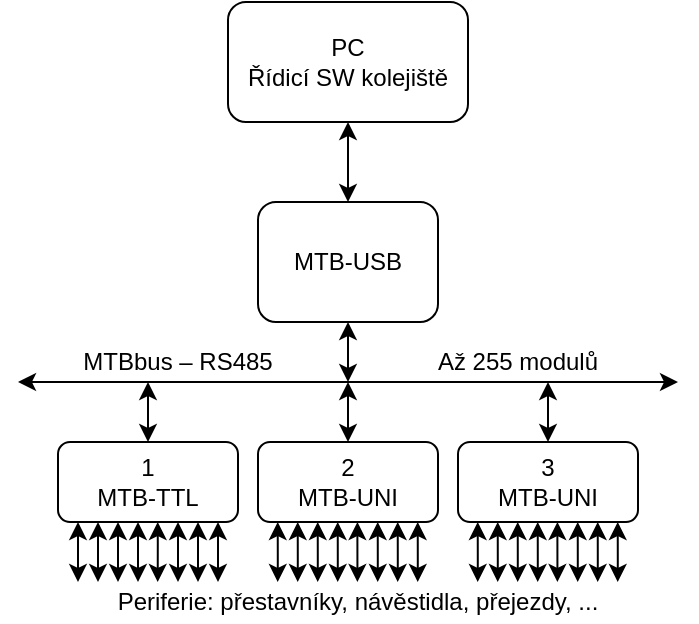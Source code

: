 <mxfile version="14.6.6" type="device"><diagram id="Jwc0q9FB26xdT7_EAWvq" name="Page-1"><mxGraphModel dx="677" dy="450" grid="1" gridSize="10" guides="1" tooltips="1" connect="1" arrows="1" fold="1" page="1" pageScale="1" pageWidth="850" pageHeight="1100" math="0" shadow="0"><root><mxCell id="0"/><mxCell id="1" parent="0"/><mxCell id="6x0s3EIs6-m69cA4R1r7-1" value="PC&lt;br&gt;Řídicí SW kolejiště" style="rounded=1;whiteSpace=wrap;html=1;" vertex="1" parent="1"><mxGeometry x="345" y="300" width="120" height="60" as="geometry"/></mxCell><mxCell id="6x0s3EIs6-m69cA4R1r7-12" style="edgeStyle=orthogonalEdgeStyle;rounded=0;orthogonalLoop=1;jettySize=auto;html=1;startArrow=classic;startFill=1;" edge="1" parent="1" source="6x0s3EIs6-m69cA4R1r7-4"><mxGeometry relative="1" as="geometry"><mxPoint x="405" y="490" as="targetPoint"/></mxGeometry></mxCell><mxCell id="6x0s3EIs6-m69cA4R1r7-45" style="edgeStyle=orthogonalEdgeStyle;rounded=0;orthogonalLoop=1;jettySize=auto;html=1;entryX=0.5;entryY=1;entryDx=0;entryDy=0;startArrow=classic;startFill=1;" edge="1" parent="1" source="6x0s3EIs6-m69cA4R1r7-4" target="6x0s3EIs6-m69cA4R1r7-1"><mxGeometry relative="1" as="geometry"/></mxCell><mxCell id="6x0s3EIs6-m69cA4R1r7-4" value="MTB-USB" style="rounded=1;whiteSpace=wrap;html=1;" vertex="1" parent="1"><mxGeometry x="360" y="400" width="90" height="60" as="geometry"/></mxCell><mxCell id="6x0s3EIs6-m69cA4R1r7-13" style="edgeStyle=orthogonalEdgeStyle;rounded=0;orthogonalLoop=1;jettySize=auto;html=1;startArrow=classic;startFill=1;" edge="1" parent="1" source="6x0s3EIs6-m69cA4R1r7-5"><mxGeometry relative="1" as="geometry"><mxPoint x="405" y="490" as="targetPoint"/></mxGeometry></mxCell><mxCell id="6x0s3EIs6-m69cA4R1r7-5" value="&lt;div&gt;2&lt;br&gt;MTB-UNI&lt;/div&gt;" style="rounded=1;whiteSpace=wrap;html=1;" vertex="1" parent="1"><mxGeometry x="360" y="520" width="90" height="40" as="geometry"/></mxCell><mxCell id="6x0s3EIs6-m69cA4R1r7-15" style="edgeStyle=orthogonalEdgeStyle;rounded=0;orthogonalLoop=1;jettySize=auto;html=1;startArrow=classic;startFill=1;" edge="1" parent="1" source="6x0s3EIs6-m69cA4R1r7-6"><mxGeometry relative="1" as="geometry"><mxPoint x="505" y="490" as="targetPoint"/></mxGeometry></mxCell><mxCell id="6x0s3EIs6-m69cA4R1r7-6" value="3&lt;br&gt;MTB-UNI" style="rounded=1;whiteSpace=wrap;html=1;" vertex="1" parent="1"><mxGeometry x="460" y="520" width="90" height="40" as="geometry"/></mxCell><mxCell id="6x0s3EIs6-m69cA4R1r7-14" style="edgeStyle=orthogonalEdgeStyle;rounded=0;orthogonalLoop=1;jettySize=auto;html=1;startArrow=classic;startFill=1;" edge="1" parent="1" source="6x0s3EIs6-m69cA4R1r7-7"><mxGeometry relative="1" as="geometry"><mxPoint x="305" y="490" as="targetPoint"/></mxGeometry></mxCell><mxCell id="6x0s3EIs6-m69cA4R1r7-7" value="&lt;div&gt;1&lt;br&gt;MTB-TTL&lt;/div&gt;" style="rounded=1;whiteSpace=wrap;html=1;" vertex="1" parent="1"><mxGeometry x="260" y="520" width="90" height="40" as="geometry"/></mxCell><mxCell id="6x0s3EIs6-m69cA4R1r7-8" value="" style="endArrow=classic;startArrow=classic;html=1;" edge="1" parent="1"><mxGeometry width="50" height="50" relative="1" as="geometry"><mxPoint x="240" y="490" as="sourcePoint"/><mxPoint x="570" y="490" as="targetPoint"/></mxGeometry></mxCell><mxCell id="6x0s3EIs6-m69cA4R1r7-16" value="MTBbus – RS485" style="text;html=1;strokeColor=none;fillColor=none;align=center;verticalAlign=middle;whiteSpace=wrap;rounded=0;" vertex="1" parent="1"><mxGeometry x="260" y="470" width="120" height="20" as="geometry"/></mxCell><mxCell id="6x0s3EIs6-m69cA4R1r7-18" style="edgeStyle=orthogonalEdgeStyle;rounded=0;orthogonalLoop=1;jettySize=auto;html=1;startArrow=classic;startFill=1;" edge="1" parent="1"><mxGeometry relative="1" as="geometry"><mxPoint x="280" y="590" as="targetPoint"/><mxPoint x="280" y="560" as="sourcePoint"/><Array as="points"><mxPoint x="280" y="580"/><mxPoint x="280" y="580"/></Array></mxGeometry></mxCell><mxCell id="6x0s3EIs6-m69cA4R1r7-19" style="edgeStyle=orthogonalEdgeStyle;rounded=0;orthogonalLoop=1;jettySize=auto;html=1;startArrow=classic;startFill=1;" edge="1" parent="1"><mxGeometry relative="1" as="geometry"><mxPoint x="290" y="590" as="targetPoint"/><mxPoint x="290" y="560" as="sourcePoint"/><Array as="points"><mxPoint x="290" y="580"/><mxPoint x="290" y="580"/></Array></mxGeometry></mxCell><mxCell id="6x0s3EIs6-m69cA4R1r7-20" style="edgeStyle=orthogonalEdgeStyle;rounded=0;orthogonalLoop=1;jettySize=auto;html=1;startArrow=classic;startFill=1;" edge="1" parent="1"><mxGeometry relative="1" as="geometry"><mxPoint x="300" y="590" as="targetPoint"/><mxPoint x="300" y="560" as="sourcePoint"/><Array as="points"><mxPoint x="300" y="580"/><mxPoint x="300" y="580"/></Array></mxGeometry></mxCell><mxCell id="6x0s3EIs6-m69cA4R1r7-21" style="edgeStyle=orthogonalEdgeStyle;rounded=0;orthogonalLoop=1;jettySize=auto;html=1;startArrow=classic;startFill=1;" edge="1" parent="1"><mxGeometry relative="1" as="geometry"><mxPoint x="309.86" y="590" as="targetPoint"/><mxPoint x="309.86" y="560" as="sourcePoint"/><Array as="points"><mxPoint x="309.86" y="570"/><mxPoint x="309.86" y="570"/></Array></mxGeometry></mxCell><mxCell id="6x0s3EIs6-m69cA4R1r7-22" style="edgeStyle=orthogonalEdgeStyle;rounded=0;orthogonalLoop=1;jettySize=auto;html=1;startArrow=classic;startFill=1;" edge="1" parent="1"><mxGeometry relative="1" as="geometry"><mxPoint x="320" y="590" as="targetPoint"/><mxPoint x="320" y="560" as="sourcePoint"/><Array as="points"><mxPoint x="320" y="580"/><mxPoint x="320" y="580"/></Array></mxGeometry></mxCell><mxCell id="6x0s3EIs6-m69cA4R1r7-23" style="edgeStyle=orthogonalEdgeStyle;rounded=0;orthogonalLoop=1;jettySize=auto;html=1;startArrow=classic;startFill=1;" edge="1" parent="1"><mxGeometry relative="1" as="geometry"><mxPoint x="330" y="590" as="targetPoint"/><mxPoint x="330" y="560" as="sourcePoint"/><Array as="points"><mxPoint x="330" y="580"/><mxPoint x="330" y="580"/></Array></mxGeometry></mxCell><mxCell id="6x0s3EIs6-m69cA4R1r7-24" style="edgeStyle=orthogonalEdgeStyle;rounded=0;orthogonalLoop=1;jettySize=auto;html=1;startArrow=classic;startFill=1;" edge="1" parent="1"><mxGeometry relative="1" as="geometry"><mxPoint x="340" y="590" as="targetPoint"/><mxPoint x="340" y="560" as="sourcePoint"/><Array as="points"><mxPoint x="340" y="580"/><mxPoint x="340" y="580"/></Array></mxGeometry></mxCell><mxCell id="6x0s3EIs6-m69cA4R1r7-25" style="edgeStyle=orthogonalEdgeStyle;rounded=0;orthogonalLoop=1;jettySize=auto;html=1;startArrow=classic;startFill=1;" edge="1" parent="1"><mxGeometry relative="1" as="geometry"><mxPoint x="270" y="590" as="targetPoint"/><mxPoint x="270" y="560" as="sourcePoint"/><Array as="points"><mxPoint x="270" y="580"/><mxPoint x="270" y="580"/></Array></mxGeometry></mxCell><mxCell id="6x0s3EIs6-m69cA4R1r7-26" style="edgeStyle=orthogonalEdgeStyle;rounded=0;orthogonalLoop=1;jettySize=auto;html=1;startArrow=classic;startFill=1;" edge="1" parent="1"><mxGeometry relative="1" as="geometry"><mxPoint x="379.86" y="590" as="targetPoint"/><mxPoint x="379.86" y="560" as="sourcePoint"/><Array as="points"><mxPoint x="379.86" y="580"/><mxPoint x="379.86" y="580"/></Array></mxGeometry></mxCell><mxCell id="6x0s3EIs6-m69cA4R1r7-27" style="edgeStyle=orthogonalEdgeStyle;rounded=0;orthogonalLoop=1;jettySize=auto;html=1;startArrow=classic;startFill=1;" edge="1" parent="1"><mxGeometry relative="1" as="geometry"><mxPoint x="389.86" y="590" as="targetPoint"/><mxPoint x="389.86" y="560" as="sourcePoint"/><Array as="points"><mxPoint x="389.86" y="580"/><mxPoint x="389.86" y="580"/></Array></mxGeometry></mxCell><mxCell id="6x0s3EIs6-m69cA4R1r7-28" style="edgeStyle=orthogonalEdgeStyle;rounded=0;orthogonalLoop=1;jettySize=auto;html=1;startArrow=classic;startFill=1;" edge="1" parent="1"><mxGeometry relative="1" as="geometry"><mxPoint x="399.86" y="590" as="targetPoint"/><mxPoint x="399.86" y="560" as="sourcePoint"/><Array as="points"><mxPoint x="399.86" y="580"/><mxPoint x="399.86" y="580"/></Array></mxGeometry></mxCell><mxCell id="6x0s3EIs6-m69cA4R1r7-29" style="edgeStyle=orthogonalEdgeStyle;rounded=0;orthogonalLoop=1;jettySize=auto;html=1;startArrow=classic;startFill=1;" edge="1" parent="1"><mxGeometry relative="1" as="geometry"><mxPoint x="409.72" y="590" as="targetPoint"/><mxPoint x="409.72" y="560" as="sourcePoint"/><Array as="points"><mxPoint x="409.72" y="570"/><mxPoint x="409.72" y="570"/></Array></mxGeometry></mxCell><mxCell id="6x0s3EIs6-m69cA4R1r7-30" style="edgeStyle=orthogonalEdgeStyle;rounded=0;orthogonalLoop=1;jettySize=auto;html=1;startArrow=classic;startFill=1;" edge="1" parent="1"><mxGeometry relative="1" as="geometry"><mxPoint x="419.86" y="590" as="targetPoint"/><mxPoint x="419.86" y="560" as="sourcePoint"/><Array as="points"><mxPoint x="419.86" y="580"/><mxPoint x="419.86" y="580"/></Array></mxGeometry></mxCell><mxCell id="6x0s3EIs6-m69cA4R1r7-31" style="edgeStyle=orthogonalEdgeStyle;rounded=0;orthogonalLoop=1;jettySize=auto;html=1;startArrow=classic;startFill=1;" edge="1" parent="1"><mxGeometry relative="1" as="geometry"><mxPoint x="429.86" y="590" as="targetPoint"/><mxPoint x="429.86" y="560" as="sourcePoint"/><Array as="points"><mxPoint x="429.86" y="580"/><mxPoint x="429.86" y="580"/></Array></mxGeometry></mxCell><mxCell id="6x0s3EIs6-m69cA4R1r7-32" style="edgeStyle=orthogonalEdgeStyle;rounded=0;orthogonalLoop=1;jettySize=auto;html=1;startArrow=classic;startFill=1;" edge="1" parent="1"><mxGeometry relative="1" as="geometry"><mxPoint x="439.86" y="590" as="targetPoint"/><mxPoint x="439.86" y="560" as="sourcePoint"/><Array as="points"><mxPoint x="439.86" y="580"/><mxPoint x="439.86" y="580"/></Array></mxGeometry></mxCell><mxCell id="6x0s3EIs6-m69cA4R1r7-33" style="edgeStyle=orthogonalEdgeStyle;rounded=0;orthogonalLoop=1;jettySize=auto;html=1;startArrow=classic;startFill=1;" edge="1" parent="1"><mxGeometry relative="1" as="geometry"><mxPoint x="369.86" y="590" as="targetPoint"/><mxPoint x="369.86" y="560" as="sourcePoint"/><Array as="points"><mxPoint x="369.86" y="580"/><mxPoint x="369.86" y="580"/></Array></mxGeometry></mxCell><mxCell id="6x0s3EIs6-m69cA4R1r7-34" style="edgeStyle=orthogonalEdgeStyle;rounded=0;orthogonalLoop=1;jettySize=auto;html=1;startArrow=classic;startFill=1;" edge="1" parent="1"><mxGeometry relative="1" as="geometry"><mxPoint x="479.86" y="590" as="targetPoint"/><mxPoint x="479.86" y="560" as="sourcePoint"/><Array as="points"><mxPoint x="479.86" y="580"/><mxPoint x="479.86" y="580"/></Array></mxGeometry></mxCell><mxCell id="6x0s3EIs6-m69cA4R1r7-35" style="edgeStyle=orthogonalEdgeStyle;rounded=0;orthogonalLoop=1;jettySize=auto;html=1;startArrow=classic;startFill=1;" edge="1" parent="1"><mxGeometry relative="1" as="geometry"><mxPoint x="489.86" y="590" as="targetPoint"/><mxPoint x="489.86" y="560" as="sourcePoint"/><Array as="points"><mxPoint x="489.86" y="580"/><mxPoint x="489.86" y="580"/></Array></mxGeometry></mxCell><mxCell id="6x0s3EIs6-m69cA4R1r7-36" style="edgeStyle=orthogonalEdgeStyle;rounded=0;orthogonalLoop=1;jettySize=auto;html=1;startArrow=classic;startFill=1;" edge="1" parent="1"><mxGeometry relative="1" as="geometry"><mxPoint x="499.86" y="590" as="targetPoint"/><mxPoint x="499.86" y="560" as="sourcePoint"/><Array as="points"><mxPoint x="499.86" y="580"/><mxPoint x="499.86" y="580"/></Array></mxGeometry></mxCell><mxCell id="6x0s3EIs6-m69cA4R1r7-37" style="edgeStyle=orthogonalEdgeStyle;rounded=0;orthogonalLoop=1;jettySize=auto;html=1;startArrow=classic;startFill=1;" edge="1" parent="1"><mxGeometry relative="1" as="geometry"><mxPoint x="509.72" y="590" as="targetPoint"/><mxPoint x="509.72" y="560" as="sourcePoint"/><Array as="points"><mxPoint x="509.72" y="570"/><mxPoint x="509.72" y="570"/></Array></mxGeometry></mxCell><mxCell id="6x0s3EIs6-m69cA4R1r7-38" style="edgeStyle=orthogonalEdgeStyle;rounded=0;orthogonalLoop=1;jettySize=auto;html=1;startArrow=classic;startFill=1;" edge="1" parent="1"><mxGeometry relative="1" as="geometry"><mxPoint x="519.86" y="590" as="targetPoint"/><mxPoint x="519.86" y="560" as="sourcePoint"/><Array as="points"><mxPoint x="519.86" y="580"/><mxPoint x="519.86" y="580"/></Array></mxGeometry></mxCell><mxCell id="6x0s3EIs6-m69cA4R1r7-39" style="edgeStyle=orthogonalEdgeStyle;rounded=0;orthogonalLoop=1;jettySize=auto;html=1;startArrow=classic;startFill=1;" edge="1" parent="1"><mxGeometry relative="1" as="geometry"><mxPoint x="529.86" y="590" as="targetPoint"/><mxPoint x="529.86" y="560" as="sourcePoint"/><Array as="points"><mxPoint x="529.86" y="580"/><mxPoint x="529.86" y="580"/></Array></mxGeometry></mxCell><mxCell id="6x0s3EIs6-m69cA4R1r7-40" style="edgeStyle=orthogonalEdgeStyle;rounded=0;orthogonalLoop=1;jettySize=auto;html=1;startArrow=classic;startFill=1;" edge="1" parent="1"><mxGeometry relative="1" as="geometry"><mxPoint x="539.86" y="590" as="targetPoint"/><mxPoint x="539.86" y="560" as="sourcePoint"/><Array as="points"><mxPoint x="539.86" y="580"/><mxPoint x="539.86" y="580"/></Array></mxGeometry></mxCell><mxCell id="6x0s3EIs6-m69cA4R1r7-41" style="edgeStyle=orthogonalEdgeStyle;rounded=0;orthogonalLoop=1;jettySize=auto;html=1;startArrow=classic;startFill=1;" edge="1" parent="1"><mxGeometry relative="1" as="geometry"><mxPoint x="469.86" y="590" as="targetPoint"/><mxPoint x="469.86" y="560" as="sourcePoint"/><Array as="points"><mxPoint x="469.86" y="580"/><mxPoint x="469.86" y="580"/></Array></mxGeometry></mxCell><mxCell id="6x0s3EIs6-m69cA4R1r7-42" value="&lt;div align=&quot;center&quot;&gt;Periferie: přestavníky, návěstidla, přejezdy, ...&lt;/div&gt;" style="text;html=1;strokeColor=none;fillColor=none;align=center;verticalAlign=middle;whiteSpace=wrap;rounded=0;" vertex="1" parent="1"><mxGeometry x="270" y="590" width="280" height="20" as="geometry"/></mxCell><mxCell id="6x0s3EIs6-m69cA4R1r7-44" value="Až 255 modulů" style="text;html=1;strokeColor=none;fillColor=none;align=center;verticalAlign=middle;whiteSpace=wrap;rounded=0;" vertex="1" parent="1"><mxGeometry x="430" y="470" width="120" height="20" as="geometry"/></mxCell></root></mxGraphModel></diagram></mxfile>